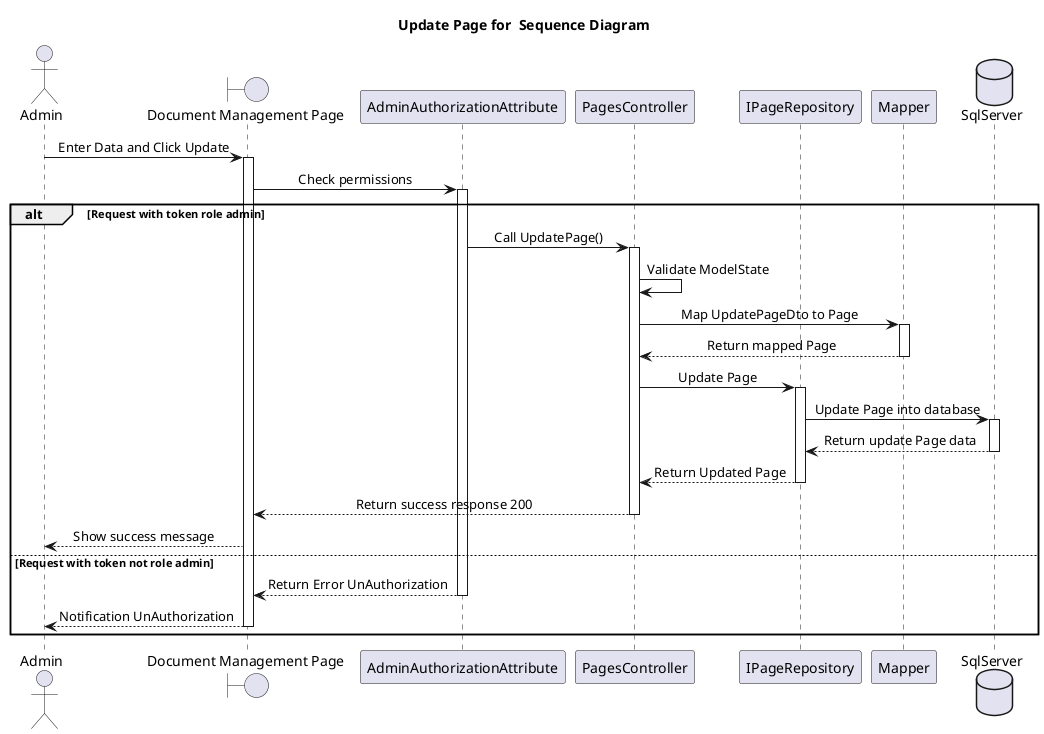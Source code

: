 @startuml
skinparam classAttributeIconSize 0
skinparam SequenceMessageAlignment center
Title Update Page for  Sequence Diagram

actor "Admin" as U
boundary "Document Management Page" as Hp
participant "AdminAuthorizationAttribute" as Author
participant "PagesController" as PageController
participant "IPageRepository" as IPageRepo

participant "Mapper" as Mapper
database "SqlServer" as Db

U -> Hp : Enter Data and Click Update
activate Hp
Hp -> Author : Check permissions
activate Author
alt Request with token role admin
    Author -> PageController : Call UpdatePage()
    activate PageController
    PageController -> PageController : Validate ModelState

    PageController -> Mapper : Map UpdatePageDto to Page
    activate Mapper
    Mapper --> PageController : Return mapped Page
    deactivate Mapper

    PageController -> IPageRepo : Update Page
    activate IPageRepo
    IPageRepo -> Db : Update Page into database
    activate Db
    Db --> IPageRepo : Return update Page data
    deactivate Db
    IPageRepo --> PageController : Return Updated Page
    deactivate IPageRepo

    PageController --> Hp : Return success response 200
    deactivate PageController
    Hp --> U : Show success message
    
else Request with token not role admin
    Author --> Hp : Return Error UnAuthorization
    deactivate Author
    Hp --> U : Notification UnAuthorization
    deactivate Hp
end



@enduml

